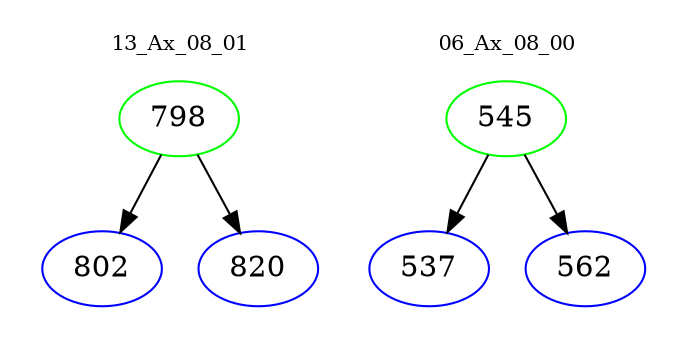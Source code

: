digraph{
subgraph cluster_0 {
color = white
label = "13_Ax_08_01";
fontsize=10;
T0_798 [label="798", color="green"]
T0_798 -> T0_802 [color="black"]
T0_802 [label="802", color="blue"]
T0_798 -> T0_820 [color="black"]
T0_820 [label="820", color="blue"]
}
subgraph cluster_1 {
color = white
label = "06_Ax_08_00";
fontsize=10;
T1_545 [label="545", color="green"]
T1_545 -> T1_537 [color="black"]
T1_537 [label="537", color="blue"]
T1_545 -> T1_562 [color="black"]
T1_562 [label="562", color="blue"]
}
}
